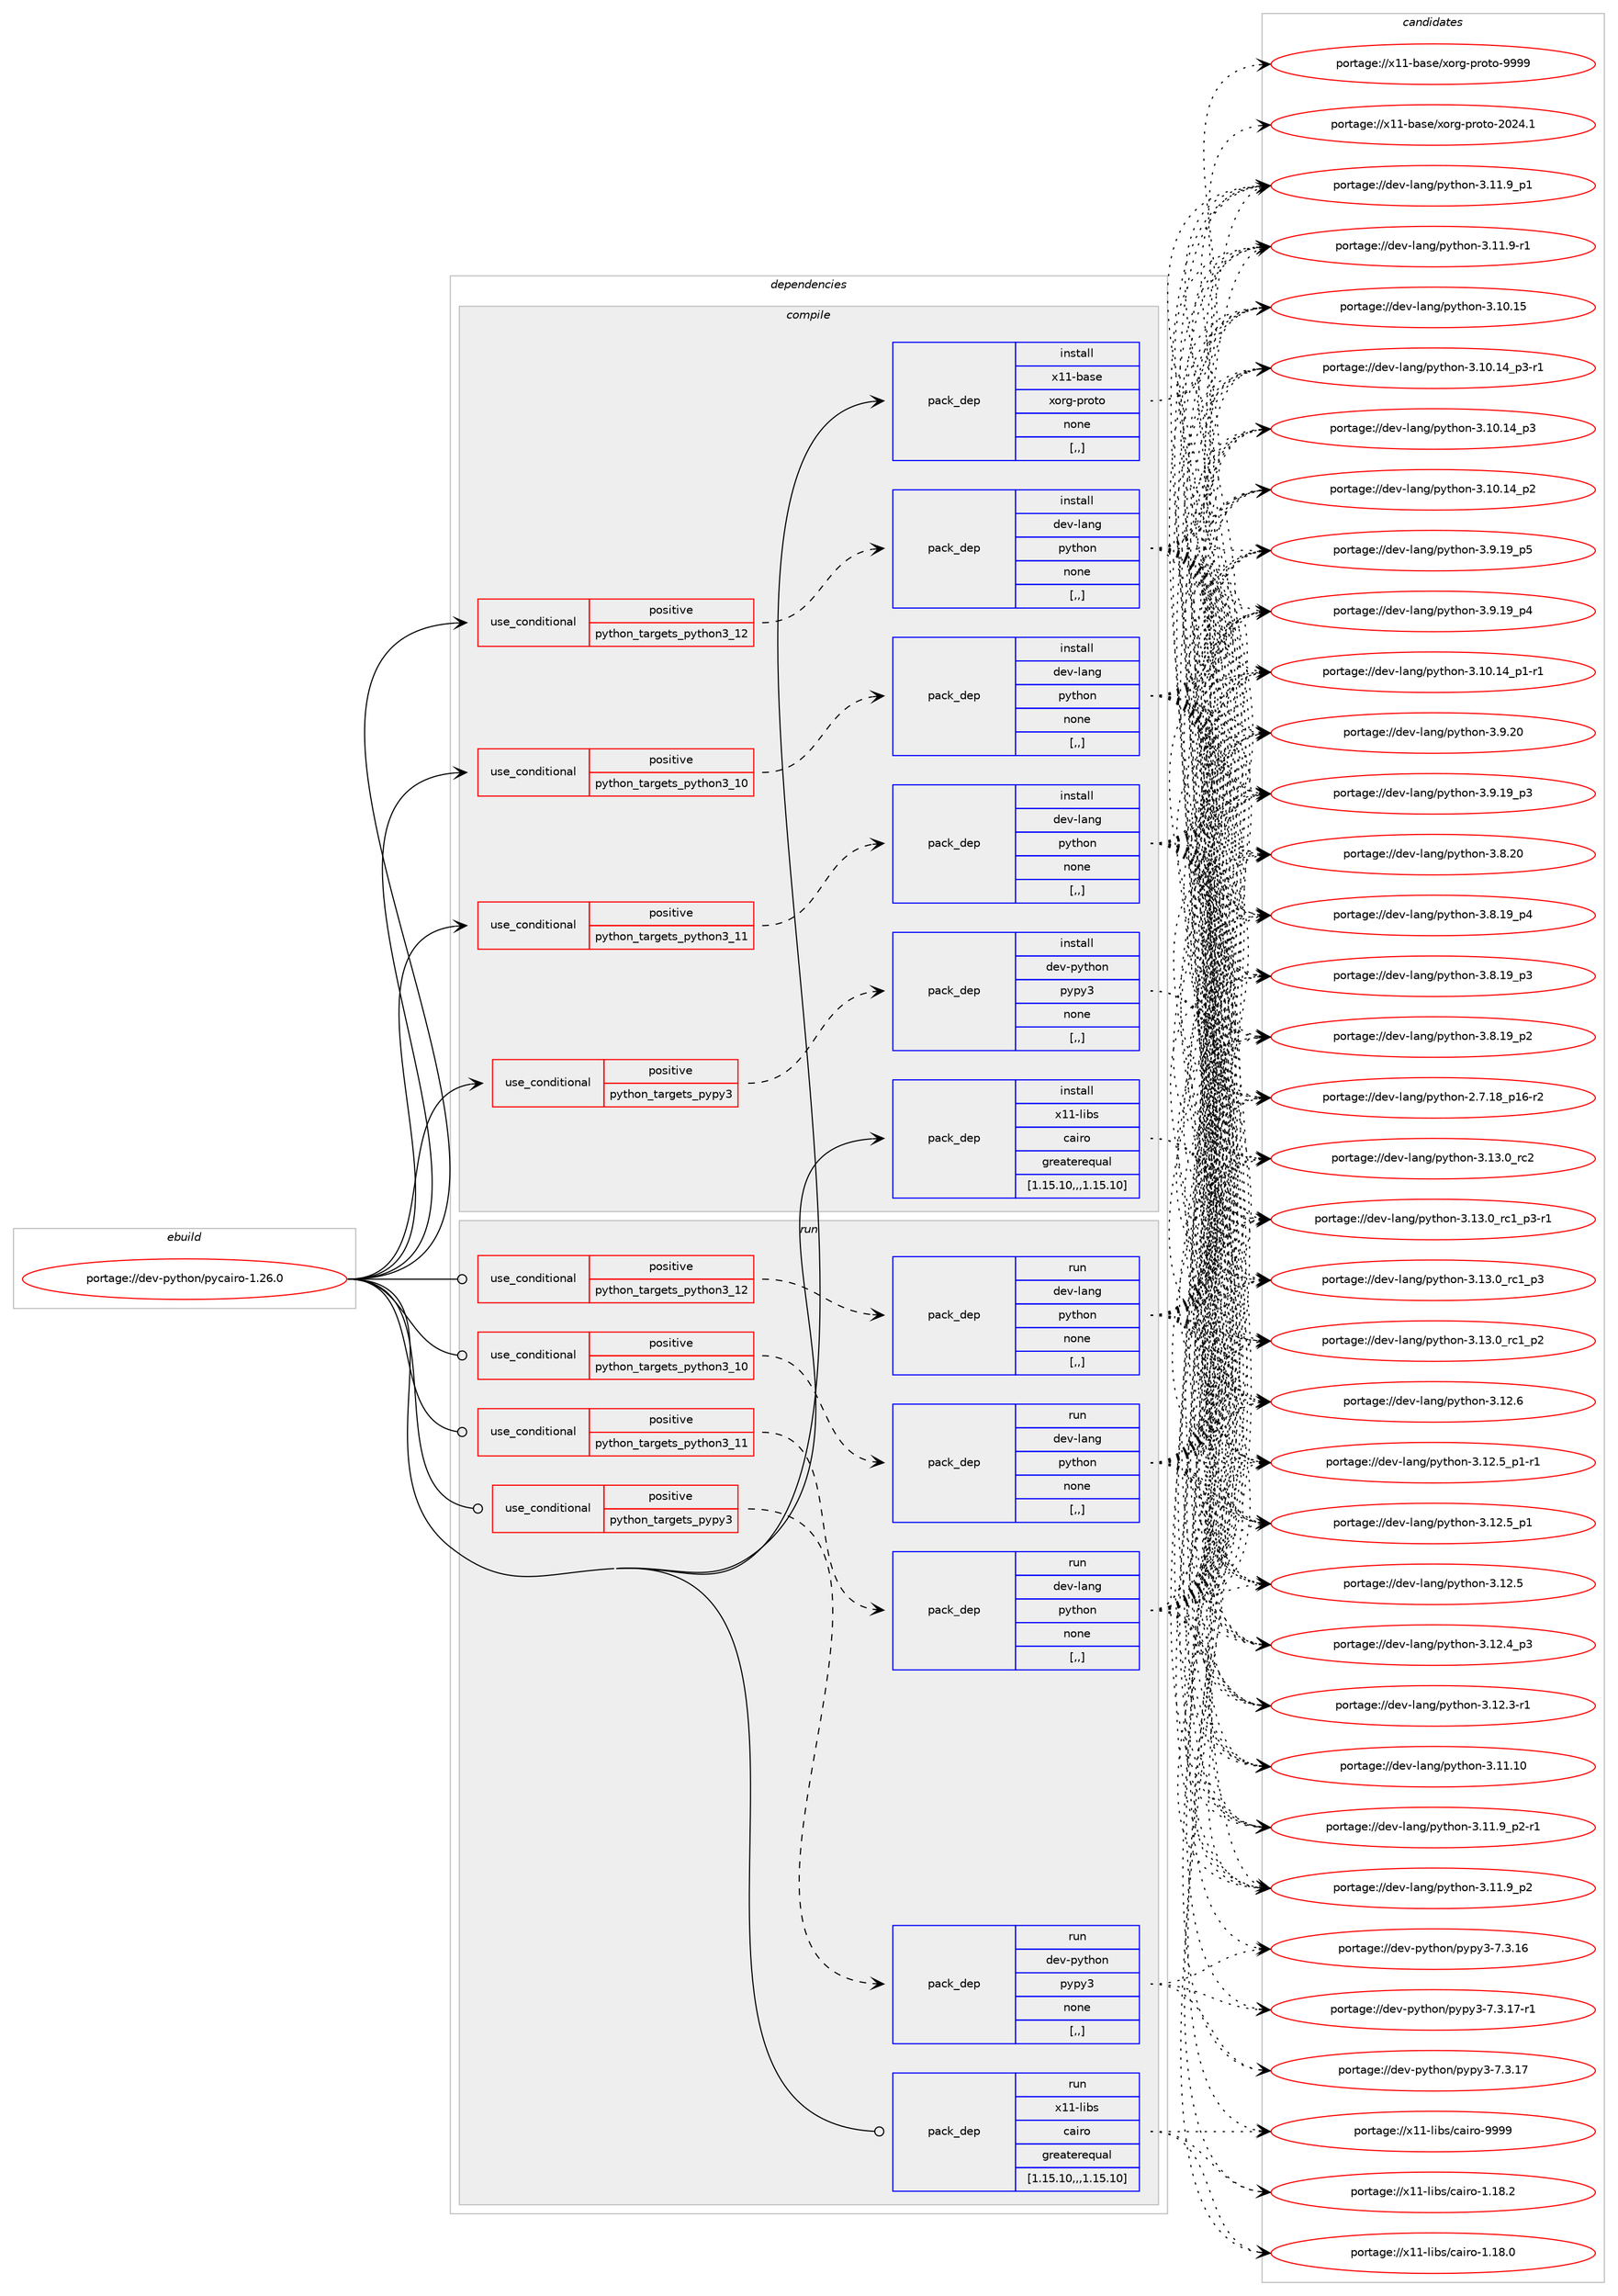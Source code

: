 digraph prolog {

# *************
# Graph options
# *************

newrank=true;
concentrate=true;
compound=true;
graph [rankdir=LR,fontname=Helvetica,fontsize=10,ranksep=1.5];#, ranksep=2.5, nodesep=0.2];
edge  [arrowhead=vee];
node  [fontname=Helvetica,fontsize=10];

# **********
# The ebuild
# **********

subgraph cluster_leftcol {
color=gray;
label=<<i>ebuild</i>>;
id [label="portage://dev-python/pycairo-1.26.0", color=red, width=4, href="../dev-python/pycairo-1.26.0.svg"];
}

# ****************
# The dependencies
# ****************

subgraph cluster_midcol {
color=gray;
label=<<i>dependencies</i>>;
subgraph cluster_compile {
fillcolor="#eeeeee";
style=filled;
label=<<i>compile</i>>;
subgraph cond167127 {
dependency650712 [label=<<TABLE BORDER="0" CELLBORDER="1" CELLSPACING="0" CELLPADDING="4"><TR><TD ROWSPAN="3" CELLPADDING="10">use_conditional</TD></TR><TR><TD>positive</TD></TR><TR><TD>python_targets_pypy3</TD></TR></TABLE>>, shape=none, color=red];
subgraph pack478764 {
dependency650713 [label=<<TABLE BORDER="0" CELLBORDER="1" CELLSPACING="0" CELLPADDING="4" WIDTH="220"><TR><TD ROWSPAN="6" CELLPADDING="30">pack_dep</TD></TR><TR><TD WIDTH="110">install</TD></TR><TR><TD>dev-python</TD></TR><TR><TD>pypy3</TD></TR><TR><TD>none</TD></TR><TR><TD>[,,]</TD></TR></TABLE>>, shape=none, color=blue];
}
dependency650712:e -> dependency650713:w [weight=20,style="dashed",arrowhead="vee"];
}
id:e -> dependency650712:w [weight=20,style="solid",arrowhead="vee"];
subgraph cond167128 {
dependency650714 [label=<<TABLE BORDER="0" CELLBORDER="1" CELLSPACING="0" CELLPADDING="4"><TR><TD ROWSPAN="3" CELLPADDING="10">use_conditional</TD></TR><TR><TD>positive</TD></TR><TR><TD>python_targets_python3_10</TD></TR></TABLE>>, shape=none, color=red];
subgraph pack478765 {
dependency650715 [label=<<TABLE BORDER="0" CELLBORDER="1" CELLSPACING="0" CELLPADDING="4" WIDTH="220"><TR><TD ROWSPAN="6" CELLPADDING="30">pack_dep</TD></TR><TR><TD WIDTH="110">install</TD></TR><TR><TD>dev-lang</TD></TR><TR><TD>python</TD></TR><TR><TD>none</TD></TR><TR><TD>[,,]</TD></TR></TABLE>>, shape=none, color=blue];
}
dependency650714:e -> dependency650715:w [weight=20,style="dashed",arrowhead="vee"];
}
id:e -> dependency650714:w [weight=20,style="solid",arrowhead="vee"];
subgraph cond167129 {
dependency650716 [label=<<TABLE BORDER="0" CELLBORDER="1" CELLSPACING="0" CELLPADDING="4"><TR><TD ROWSPAN="3" CELLPADDING="10">use_conditional</TD></TR><TR><TD>positive</TD></TR><TR><TD>python_targets_python3_11</TD></TR></TABLE>>, shape=none, color=red];
subgraph pack478766 {
dependency650717 [label=<<TABLE BORDER="0" CELLBORDER="1" CELLSPACING="0" CELLPADDING="4" WIDTH="220"><TR><TD ROWSPAN="6" CELLPADDING="30">pack_dep</TD></TR><TR><TD WIDTH="110">install</TD></TR><TR><TD>dev-lang</TD></TR><TR><TD>python</TD></TR><TR><TD>none</TD></TR><TR><TD>[,,]</TD></TR></TABLE>>, shape=none, color=blue];
}
dependency650716:e -> dependency650717:w [weight=20,style="dashed",arrowhead="vee"];
}
id:e -> dependency650716:w [weight=20,style="solid",arrowhead="vee"];
subgraph cond167130 {
dependency650718 [label=<<TABLE BORDER="0" CELLBORDER="1" CELLSPACING="0" CELLPADDING="4"><TR><TD ROWSPAN="3" CELLPADDING="10">use_conditional</TD></TR><TR><TD>positive</TD></TR><TR><TD>python_targets_python3_12</TD></TR></TABLE>>, shape=none, color=red];
subgraph pack478767 {
dependency650719 [label=<<TABLE BORDER="0" CELLBORDER="1" CELLSPACING="0" CELLPADDING="4" WIDTH="220"><TR><TD ROWSPAN="6" CELLPADDING="30">pack_dep</TD></TR><TR><TD WIDTH="110">install</TD></TR><TR><TD>dev-lang</TD></TR><TR><TD>python</TD></TR><TR><TD>none</TD></TR><TR><TD>[,,]</TD></TR></TABLE>>, shape=none, color=blue];
}
dependency650718:e -> dependency650719:w [weight=20,style="dashed",arrowhead="vee"];
}
id:e -> dependency650718:w [weight=20,style="solid",arrowhead="vee"];
subgraph pack478768 {
dependency650720 [label=<<TABLE BORDER="0" CELLBORDER="1" CELLSPACING="0" CELLPADDING="4" WIDTH="220"><TR><TD ROWSPAN="6" CELLPADDING="30">pack_dep</TD></TR><TR><TD WIDTH="110">install</TD></TR><TR><TD>x11-base</TD></TR><TR><TD>xorg-proto</TD></TR><TR><TD>none</TD></TR><TR><TD>[,,]</TD></TR></TABLE>>, shape=none, color=blue];
}
id:e -> dependency650720:w [weight=20,style="solid",arrowhead="vee"];
subgraph pack478769 {
dependency650721 [label=<<TABLE BORDER="0" CELLBORDER="1" CELLSPACING="0" CELLPADDING="4" WIDTH="220"><TR><TD ROWSPAN="6" CELLPADDING="30">pack_dep</TD></TR><TR><TD WIDTH="110">install</TD></TR><TR><TD>x11-libs</TD></TR><TR><TD>cairo</TD></TR><TR><TD>greaterequal</TD></TR><TR><TD>[1.15.10,,,1.15.10]</TD></TR></TABLE>>, shape=none, color=blue];
}
id:e -> dependency650721:w [weight=20,style="solid",arrowhead="vee"];
}
subgraph cluster_compileandrun {
fillcolor="#eeeeee";
style=filled;
label=<<i>compile and run</i>>;
}
subgraph cluster_run {
fillcolor="#eeeeee";
style=filled;
label=<<i>run</i>>;
subgraph cond167131 {
dependency650722 [label=<<TABLE BORDER="0" CELLBORDER="1" CELLSPACING="0" CELLPADDING="4"><TR><TD ROWSPAN="3" CELLPADDING="10">use_conditional</TD></TR><TR><TD>positive</TD></TR><TR><TD>python_targets_pypy3</TD></TR></TABLE>>, shape=none, color=red];
subgraph pack478770 {
dependency650723 [label=<<TABLE BORDER="0" CELLBORDER="1" CELLSPACING="0" CELLPADDING="4" WIDTH="220"><TR><TD ROWSPAN="6" CELLPADDING="30">pack_dep</TD></TR><TR><TD WIDTH="110">run</TD></TR><TR><TD>dev-python</TD></TR><TR><TD>pypy3</TD></TR><TR><TD>none</TD></TR><TR><TD>[,,]</TD></TR></TABLE>>, shape=none, color=blue];
}
dependency650722:e -> dependency650723:w [weight=20,style="dashed",arrowhead="vee"];
}
id:e -> dependency650722:w [weight=20,style="solid",arrowhead="odot"];
subgraph cond167132 {
dependency650724 [label=<<TABLE BORDER="0" CELLBORDER="1" CELLSPACING="0" CELLPADDING="4"><TR><TD ROWSPAN="3" CELLPADDING="10">use_conditional</TD></TR><TR><TD>positive</TD></TR><TR><TD>python_targets_python3_10</TD></TR></TABLE>>, shape=none, color=red];
subgraph pack478771 {
dependency650725 [label=<<TABLE BORDER="0" CELLBORDER="1" CELLSPACING="0" CELLPADDING="4" WIDTH="220"><TR><TD ROWSPAN="6" CELLPADDING="30">pack_dep</TD></TR><TR><TD WIDTH="110">run</TD></TR><TR><TD>dev-lang</TD></TR><TR><TD>python</TD></TR><TR><TD>none</TD></TR><TR><TD>[,,]</TD></TR></TABLE>>, shape=none, color=blue];
}
dependency650724:e -> dependency650725:w [weight=20,style="dashed",arrowhead="vee"];
}
id:e -> dependency650724:w [weight=20,style="solid",arrowhead="odot"];
subgraph cond167133 {
dependency650726 [label=<<TABLE BORDER="0" CELLBORDER="1" CELLSPACING="0" CELLPADDING="4"><TR><TD ROWSPAN="3" CELLPADDING="10">use_conditional</TD></TR><TR><TD>positive</TD></TR><TR><TD>python_targets_python3_11</TD></TR></TABLE>>, shape=none, color=red];
subgraph pack478772 {
dependency650727 [label=<<TABLE BORDER="0" CELLBORDER="1" CELLSPACING="0" CELLPADDING="4" WIDTH="220"><TR><TD ROWSPAN="6" CELLPADDING="30">pack_dep</TD></TR><TR><TD WIDTH="110">run</TD></TR><TR><TD>dev-lang</TD></TR><TR><TD>python</TD></TR><TR><TD>none</TD></TR><TR><TD>[,,]</TD></TR></TABLE>>, shape=none, color=blue];
}
dependency650726:e -> dependency650727:w [weight=20,style="dashed",arrowhead="vee"];
}
id:e -> dependency650726:w [weight=20,style="solid",arrowhead="odot"];
subgraph cond167134 {
dependency650728 [label=<<TABLE BORDER="0" CELLBORDER="1" CELLSPACING="0" CELLPADDING="4"><TR><TD ROWSPAN="3" CELLPADDING="10">use_conditional</TD></TR><TR><TD>positive</TD></TR><TR><TD>python_targets_python3_12</TD></TR></TABLE>>, shape=none, color=red];
subgraph pack478773 {
dependency650729 [label=<<TABLE BORDER="0" CELLBORDER="1" CELLSPACING="0" CELLPADDING="4" WIDTH="220"><TR><TD ROWSPAN="6" CELLPADDING="30">pack_dep</TD></TR><TR><TD WIDTH="110">run</TD></TR><TR><TD>dev-lang</TD></TR><TR><TD>python</TD></TR><TR><TD>none</TD></TR><TR><TD>[,,]</TD></TR></TABLE>>, shape=none, color=blue];
}
dependency650728:e -> dependency650729:w [weight=20,style="dashed",arrowhead="vee"];
}
id:e -> dependency650728:w [weight=20,style="solid",arrowhead="odot"];
subgraph pack478774 {
dependency650730 [label=<<TABLE BORDER="0" CELLBORDER="1" CELLSPACING="0" CELLPADDING="4" WIDTH="220"><TR><TD ROWSPAN="6" CELLPADDING="30">pack_dep</TD></TR><TR><TD WIDTH="110">run</TD></TR><TR><TD>x11-libs</TD></TR><TR><TD>cairo</TD></TR><TR><TD>greaterequal</TD></TR><TR><TD>[1.15.10,,,1.15.10]</TD></TR></TABLE>>, shape=none, color=blue];
}
id:e -> dependency650730:w [weight=20,style="solid",arrowhead="odot"];
}
}

# **************
# The candidates
# **************

subgraph cluster_choices {
rank=same;
color=gray;
label=<<i>candidates</i>>;

subgraph choice478764 {
color=black;
nodesep=1;
choice100101118451121211161041111104711212111212151455546514649554511449 [label="portage://dev-python/pypy3-7.3.17-r1", color=red, width=4,href="../dev-python/pypy3-7.3.17-r1.svg"];
choice10010111845112121116104111110471121211121215145554651464955 [label="portage://dev-python/pypy3-7.3.17", color=red, width=4,href="../dev-python/pypy3-7.3.17.svg"];
choice10010111845112121116104111110471121211121215145554651464954 [label="portage://dev-python/pypy3-7.3.16", color=red, width=4,href="../dev-python/pypy3-7.3.16.svg"];
dependency650713:e -> choice100101118451121211161041111104711212111212151455546514649554511449:w [style=dotted,weight="100"];
dependency650713:e -> choice10010111845112121116104111110471121211121215145554651464955:w [style=dotted,weight="100"];
dependency650713:e -> choice10010111845112121116104111110471121211121215145554651464954:w [style=dotted,weight="100"];
}
subgraph choice478765 {
color=black;
nodesep=1;
choice10010111845108971101034711212111610411111045514649514648951149950 [label="portage://dev-lang/python-3.13.0_rc2", color=red, width=4,href="../dev-lang/python-3.13.0_rc2.svg"];
choice1001011184510897110103471121211161041111104551464951464895114994995112514511449 [label="portage://dev-lang/python-3.13.0_rc1_p3-r1", color=red, width=4,href="../dev-lang/python-3.13.0_rc1_p3-r1.svg"];
choice100101118451089711010347112121116104111110455146495146489511499499511251 [label="portage://dev-lang/python-3.13.0_rc1_p3", color=red, width=4,href="../dev-lang/python-3.13.0_rc1_p3.svg"];
choice100101118451089711010347112121116104111110455146495146489511499499511250 [label="portage://dev-lang/python-3.13.0_rc1_p2", color=red, width=4,href="../dev-lang/python-3.13.0_rc1_p2.svg"];
choice10010111845108971101034711212111610411111045514649504654 [label="portage://dev-lang/python-3.12.6", color=red, width=4,href="../dev-lang/python-3.12.6.svg"];
choice1001011184510897110103471121211161041111104551464950465395112494511449 [label="portage://dev-lang/python-3.12.5_p1-r1", color=red, width=4,href="../dev-lang/python-3.12.5_p1-r1.svg"];
choice100101118451089711010347112121116104111110455146495046539511249 [label="portage://dev-lang/python-3.12.5_p1", color=red, width=4,href="../dev-lang/python-3.12.5_p1.svg"];
choice10010111845108971101034711212111610411111045514649504653 [label="portage://dev-lang/python-3.12.5", color=red, width=4,href="../dev-lang/python-3.12.5.svg"];
choice100101118451089711010347112121116104111110455146495046529511251 [label="portage://dev-lang/python-3.12.4_p3", color=red, width=4,href="../dev-lang/python-3.12.4_p3.svg"];
choice100101118451089711010347112121116104111110455146495046514511449 [label="portage://dev-lang/python-3.12.3-r1", color=red, width=4,href="../dev-lang/python-3.12.3-r1.svg"];
choice1001011184510897110103471121211161041111104551464949464948 [label="portage://dev-lang/python-3.11.10", color=red, width=4,href="../dev-lang/python-3.11.10.svg"];
choice1001011184510897110103471121211161041111104551464949465795112504511449 [label="portage://dev-lang/python-3.11.9_p2-r1", color=red, width=4,href="../dev-lang/python-3.11.9_p2-r1.svg"];
choice100101118451089711010347112121116104111110455146494946579511250 [label="portage://dev-lang/python-3.11.9_p2", color=red, width=4,href="../dev-lang/python-3.11.9_p2.svg"];
choice100101118451089711010347112121116104111110455146494946579511249 [label="portage://dev-lang/python-3.11.9_p1", color=red, width=4,href="../dev-lang/python-3.11.9_p1.svg"];
choice100101118451089711010347112121116104111110455146494946574511449 [label="portage://dev-lang/python-3.11.9-r1", color=red, width=4,href="../dev-lang/python-3.11.9-r1.svg"];
choice1001011184510897110103471121211161041111104551464948464953 [label="portage://dev-lang/python-3.10.15", color=red, width=4,href="../dev-lang/python-3.10.15.svg"];
choice100101118451089711010347112121116104111110455146494846495295112514511449 [label="portage://dev-lang/python-3.10.14_p3-r1", color=red, width=4,href="../dev-lang/python-3.10.14_p3-r1.svg"];
choice10010111845108971101034711212111610411111045514649484649529511251 [label="portage://dev-lang/python-3.10.14_p3", color=red, width=4,href="../dev-lang/python-3.10.14_p3.svg"];
choice10010111845108971101034711212111610411111045514649484649529511250 [label="portage://dev-lang/python-3.10.14_p2", color=red, width=4,href="../dev-lang/python-3.10.14_p2.svg"];
choice100101118451089711010347112121116104111110455146494846495295112494511449 [label="portage://dev-lang/python-3.10.14_p1-r1", color=red, width=4,href="../dev-lang/python-3.10.14_p1-r1.svg"];
choice10010111845108971101034711212111610411111045514657465048 [label="portage://dev-lang/python-3.9.20", color=red, width=4,href="../dev-lang/python-3.9.20.svg"];
choice100101118451089711010347112121116104111110455146574649579511253 [label="portage://dev-lang/python-3.9.19_p5", color=red, width=4,href="../dev-lang/python-3.9.19_p5.svg"];
choice100101118451089711010347112121116104111110455146574649579511252 [label="portage://dev-lang/python-3.9.19_p4", color=red, width=4,href="../dev-lang/python-3.9.19_p4.svg"];
choice100101118451089711010347112121116104111110455146574649579511251 [label="portage://dev-lang/python-3.9.19_p3", color=red, width=4,href="../dev-lang/python-3.9.19_p3.svg"];
choice10010111845108971101034711212111610411111045514656465048 [label="portage://dev-lang/python-3.8.20", color=red, width=4,href="../dev-lang/python-3.8.20.svg"];
choice100101118451089711010347112121116104111110455146564649579511252 [label="portage://dev-lang/python-3.8.19_p4", color=red, width=4,href="../dev-lang/python-3.8.19_p4.svg"];
choice100101118451089711010347112121116104111110455146564649579511251 [label="portage://dev-lang/python-3.8.19_p3", color=red, width=4,href="../dev-lang/python-3.8.19_p3.svg"];
choice100101118451089711010347112121116104111110455146564649579511250 [label="portage://dev-lang/python-3.8.19_p2", color=red, width=4,href="../dev-lang/python-3.8.19_p2.svg"];
choice100101118451089711010347112121116104111110455046554649569511249544511450 [label="portage://dev-lang/python-2.7.18_p16-r2", color=red, width=4,href="../dev-lang/python-2.7.18_p16-r2.svg"];
dependency650715:e -> choice10010111845108971101034711212111610411111045514649514648951149950:w [style=dotted,weight="100"];
dependency650715:e -> choice1001011184510897110103471121211161041111104551464951464895114994995112514511449:w [style=dotted,weight="100"];
dependency650715:e -> choice100101118451089711010347112121116104111110455146495146489511499499511251:w [style=dotted,weight="100"];
dependency650715:e -> choice100101118451089711010347112121116104111110455146495146489511499499511250:w [style=dotted,weight="100"];
dependency650715:e -> choice10010111845108971101034711212111610411111045514649504654:w [style=dotted,weight="100"];
dependency650715:e -> choice1001011184510897110103471121211161041111104551464950465395112494511449:w [style=dotted,weight="100"];
dependency650715:e -> choice100101118451089711010347112121116104111110455146495046539511249:w [style=dotted,weight="100"];
dependency650715:e -> choice10010111845108971101034711212111610411111045514649504653:w [style=dotted,weight="100"];
dependency650715:e -> choice100101118451089711010347112121116104111110455146495046529511251:w [style=dotted,weight="100"];
dependency650715:e -> choice100101118451089711010347112121116104111110455146495046514511449:w [style=dotted,weight="100"];
dependency650715:e -> choice1001011184510897110103471121211161041111104551464949464948:w [style=dotted,weight="100"];
dependency650715:e -> choice1001011184510897110103471121211161041111104551464949465795112504511449:w [style=dotted,weight="100"];
dependency650715:e -> choice100101118451089711010347112121116104111110455146494946579511250:w [style=dotted,weight="100"];
dependency650715:e -> choice100101118451089711010347112121116104111110455146494946579511249:w [style=dotted,weight="100"];
dependency650715:e -> choice100101118451089711010347112121116104111110455146494946574511449:w [style=dotted,weight="100"];
dependency650715:e -> choice1001011184510897110103471121211161041111104551464948464953:w [style=dotted,weight="100"];
dependency650715:e -> choice100101118451089711010347112121116104111110455146494846495295112514511449:w [style=dotted,weight="100"];
dependency650715:e -> choice10010111845108971101034711212111610411111045514649484649529511251:w [style=dotted,weight="100"];
dependency650715:e -> choice10010111845108971101034711212111610411111045514649484649529511250:w [style=dotted,weight="100"];
dependency650715:e -> choice100101118451089711010347112121116104111110455146494846495295112494511449:w [style=dotted,weight="100"];
dependency650715:e -> choice10010111845108971101034711212111610411111045514657465048:w [style=dotted,weight="100"];
dependency650715:e -> choice100101118451089711010347112121116104111110455146574649579511253:w [style=dotted,weight="100"];
dependency650715:e -> choice100101118451089711010347112121116104111110455146574649579511252:w [style=dotted,weight="100"];
dependency650715:e -> choice100101118451089711010347112121116104111110455146574649579511251:w [style=dotted,weight="100"];
dependency650715:e -> choice10010111845108971101034711212111610411111045514656465048:w [style=dotted,weight="100"];
dependency650715:e -> choice100101118451089711010347112121116104111110455146564649579511252:w [style=dotted,weight="100"];
dependency650715:e -> choice100101118451089711010347112121116104111110455146564649579511251:w [style=dotted,weight="100"];
dependency650715:e -> choice100101118451089711010347112121116104111110455146564649579511250:w [style=dotted,weight="100"];
dependency650715:e -> choice100101118451089711010347112121116104111110455046554649569511249544511450:w [style=dotted,weight="100"];
}
subgraph choice478766 {
color=black;
nodesep=1;
choice10010111845108971101034711212111610411111045514649514648951149950 [label="portage://dev-lang/python-3.13.0_rc2", color=red, width=4,href="../dev-lang/python-3.13.0_rc2.svg"];
choice1001011184510897110103471121211161041111104551464951464895114994995112514511449 [label="portage://dev-lang/python-3.13.0_rc1_p3-r1", color=red, width=4,href="../dev-lang/python-3.13.0_rc1_p3-r1.svg"];
choice100101118451089711010347112121116104111110455146495146489511499499511251 [label="portage://dev-lang/python-3.13.0_rc1_p3", color=red, width=4,href="../dev-lang/python-3.13.0_rc1_p3.svg"];
choice100101118451089711010347112121116104111110455146495146489511499499511250 [label="portage://dev-lang/python-3.13.0_rc1_p2", color=red, width=4,href="../dev-lang/python-3.13.0_rc1_p2.svg"];
choice10010111845108971101034711212111610411111045514649504654 [label="portage://dev-lang/python-3.12.6", color=red, width=4,href="../dev-lang/python-3.12.6.svg"];
choice1001011184510897110103471121211161041111104551464950465395112494511449 [label="portage://dev-lang/python-3.12.5_p1-r1", color=red, width=4,href="../dev-lang/python-3.12.5_p1-r1.svg"];
choice100101118451089711010347112121116104111110455146495046539511249 [label="portage://dev-lang/python-3.12.5_p1", color=red, width=4,href="../dev-lang/python-3.12.5_p1.svg"];
choice10010111845108971101034711212111610411111045514649504653 [label="portage://dev-lang/python-3.12.5", color=red, width=4,href="../dev-lang/python-3.12.5.svg"];
choice100101118451089711010347112121116104111110455146495046529511251 [label="portage://dev-lang/python-3.12.4_p3", color=red, width=4,href="../dev-lang/python-3.12.4_p3.svg"];
choice100101118451089711010347112121116104111110455146495046514511449 [label="portage://dev-lang/python-3.12.3-r1", color=red, width=4,href="../dev-lang/python-3.12.3-r1.svg"];
choice1001011184510897110103471121211161041111104551464949464948 [label="portage://dev-lang/python-3.11.10", color=red, width=4,href="../dev-lang/python-3.11.10.svg"];
choice1001011184510897110103471121211161041111104551464949465795112504511449 [label="portage://dev-lang/python-3.11.9_p2-r1", color=red, width=4,href="../dev-lang/python-3.11.9_p2-r1.svg"];
choice100101118451089711010347112121116104111110455146494946579511250 [label="portage://dev-lang/python-3.11.9_p2", color=red, width=4,href="../dev-lang/python-3.11.9_p2.svg"];
choice100101118451089711010347112121116104111110455146494946579511249 [label="portage://dev-lang/python-3.11.9_p1", color=red, width=4,href="../dev-lang/python-3.11.9_p1.svg"];
choice100101118451089711010347112121116104111110455146494946574511449 [label="portage://dev-lang/python-3.11.9-r1", color=red, width=4,href="../dev-lang/python-3.11.9-r1.svg"];
choice1001011184510897110103471121211161041111104551464948464953 [label="portage://dev-lang/python-3.10.15", color=red, width=4,href="../dev-lang/python-3.10.15.svg"];
choice100101118451089711010347112121116104111110455146494846495295112514511449 [label="portage://dev-lang/python-3.10.14_p3-r1", color=red, width=4,href="../dev-lang/python-3.10.14_p3-r1.svg"];
choice10010111845108971101034711212111610411111045514649484649529511251 [label="portage://dev-lang/python-3.10.14_p3", color=red, width=4,href="../dev-lang/python-3.10.14_p3.svg"];
choice10010111845108971101034711212111610411111045514649484649529511250 [label="portage://dev-lang/python-3.10.14_p2", color=red, width=4,href="../dev-lang/python-3.10.14_p2.svg"];
choice100101118451089711010347112121116104111110455146494846495295112494511449 [label="portage://dev-lang/python-3.10.14_p1-r1", color=red, width=4,href="../dev-lang/python-3.10.14_p1-r1.svg"];
choice10010111845108971101034711212111610411111045514657465048 [label="portage://dev-lang/python-3.9.20", color=red, width=4,href="../dev-lang/python-3.9.20.svg"];
choice100101118451089711010347112121116104111110455146574649579511253 [label="portage://dev-lang/python-3.9.19_p5", color=red, width=4,href="../dev-lang/python-3.9.19_p5.svg"];
choice100101118451089711010347112121116104111110455146574649579511252 [label="portage://dev-lang/python-3.9.19_p4", color=red, width=4,href="../dev-lang/python-3.9.19_p4.svg"];
choice100101118451089711010347112121116104111110455146574649579511251 [label="portage://dev-lang/python-3.9.19_p3", color=red, width=4,href="../dev-lang/python-3.9.19_p3.svg"];
choice10010111845108971101034711212111610411111045514656465048 [label="portage://dev-lang/python-3.8.20", color=red, width=4,href="../dev-lang/python-3.8.20.svg"];
choice100101118451089711010347112121116104111110455146564649579511252 [label="portage://dev-lang/python-3.8.19_p4", color=red, width=4,href="../dev-lang/python-3.8.19_p4.svg"];
choice100101118451089711010347112121116104111110455146564649579511251 [label="portage://dev-lang/python-3.8.19_p3", color=red, width=4,href="../dev-lang/python-3.8.19_p3.svg"];
choice100101118451089711010347112121116104111110455146564649579511250 [label="portage://dev-lang/python-3.8.19_p2", color=red, width=4,href="../dev-lang/python-3.8.19_p2.svg"];
choice100101118451089711010347112121116104111110455046554649569511249544511450 [label="portage://dev-lang/python-2.7.18_p16-r2", color=red, width=4,href="../dev-lang/python-2.7.18_p16-r2.svg"];
dependency650717:e -> choice10010111845108971101034711212111610411111045514649514648951149950:w [style=dotted,weight="100"];
dependency650717:e -> choice1001011184510897110103471121211161041111104551464951464895114994995112514511449:w [style=dotted,weight="100"];
dependency650717:e -> choice100101118451089711010347112121116104111110455146495146489511499499511251:w [style=dotted,weight="100"];
dependency650717:e -> choice100101118451089711010347112121116104111110455146495146489511499499511250:w [style=dotted,weight="100"];
dependency650717:e -> choice10010111845108971101034711212111610411111045514649504654:w [style=dotted,weight="100"];
dependency650717:e -> choice1001011184510897110103471121211161041111104551464950465395112494511449:w [style=dotted,weight="100"];
dependency650717:e -> choice100101118451089711010347112121116104111110455146495046539511249:w [style=dotted,weight="100"];
dependency650717:e -> choice10010111845108971101034711212111610411111045514649504653:w [style=dotted,weight="100"];
dependency650717:e -> choice100101118451089711010347112121116104111110455146495046529511251:w [style=dotted,weight="100"];
dependency650717:e -> choice100101118451089711010347112121116104111110455146495046514511449:w [style=dotted,weight="100"];
dependency650717:e -> choice1001011184510897110103471121211161041111104551464949464948:w [style=dotted,weight="100"];
dependency650717:e -> choice1001011184510897110103471121211161041111104551464949465795112504511449:w [style=dotted,weight="100"];
dependency650717:e -> choice100101118451089711010347112121116104111110455146494946579511250:w [style=dotted,weight="100"];
dependency650717:e -> choice100101118451089711010347112121116104111110455146494946579511249:w [style=dotted,weight="100"];
dependency650717:e -> choice100101118451089711010347112121116104111110455146494946574511449:w [style=dotted,weight="100"];
dependency650717:e -> choice1001011184510897110103471121211161041111104551464948464953:w [style=dotted,weight="100"];
dependency650717:e -> choice100101118451089711010347112121116104111110455146494846495295112514511449:w [style=dotted,weight="100"];
dependency650717:e -> choice10010111845108971101034711212111610411111045514649484649529511251:w [style=dotted,weight="100"];
dependency650717:e -> choice10010111845108971101034711212111610411111045514649484649529511250:w [style=dotted,weight="100"];
dependency650717:e -> choice100101118451089711010347112121116104111110455146494846495295112494511449:w [style=dotted,weight="100"];
dependency650717:e -> choice10010111845108971101034711212111610411111045514657465048:w [style=dotted,weight="100"];
dependency650717:e -> choice100101118451089711010347112121116104111110455146574649579511253:w [style=dotted,weight="100"];
dependency650717:e -> choice100101118451089711010347112121116104111110455146574649579511252:w [style=dotted,weight="100"];
dependency650717:e -> choice100101118451089711010347112121116104111110455146574649579511251:w [style=dotted,weight="100"];
dependency650717:e -> choice10010111845108971101034711212111610411111045514656465048:w [style=dotted,weight="100"];
dependency650717:e -> choice100101118451089711010347112121116104111110455146564649579511252:w [style=dotted,weight="100"];
dependency650717:e -> choice100101118451089711010347112121116104111110455146564649579511251:w [style=dotted,weight="100"];
dependency650717:e -> choice100101118451089711010347112121116104111110455146564649579511250:w [style=dotted,weight="100"];
dependency650717:e -> choice100101118451089711010347112121116104111110455046554649569511249544511450:w [style=dotted,weight="100"];
}
subgraph choice478767 {
color=black;
nodesep=1;
choice10010111845108971101034711212111610411111045514649514648951149950 [label="portage://dev-lang/python-3.13.0_rc2", color=red, width=4,href="../dev-lang/python-3.13.0_rc2.svg"];
choice1001011184510897110103471121211161041111104551464951464895114994995112514511449 [label="portage://dev-lang/python-3.13.0_rc1_p3-r1", color=red, width=4,href="../dev-lang/python-3.13.0_rc1_p3-r1.svg"];
choice100101118451089711010347112121116104111110455146495146489511499499511251 [label="portage://dev-lang/python-3.13.0_rc1_p3", color=red, width=4,href="../dev-lang/python-3.13.0_rc1_p3.svg"];
choice100101118451089711010347112121116104111110455146495146489511499499511250 [label="portage://dev-lang/python-3.13.0_rc1_p2", color=red, width=4,href="../dev-lang/python-3.13.0_rc1_p2.svg"];
choice10010111845108971101034711212111610411111045514649504654 [label="portage://dev-lang/python-3.12.6", color=red, width=4,href="../dev-lang/python-3.12.6.svg"];
choice1001011184510897110103471121211161041111104551464950465395112494511449 [label="portage://dev-lang/python-3.12.5_p1-r1", color=red, width=4,href="../dev-lang/python-3.12.5_p1-r1.svg"];
choice100101118451089711010347112121116104111110455146495046539511249 [label="portage://dev-lang/python-3.12.5_p1", color=red, width=4,href="../dev-lang/python-3.12.5_p1.svg"];
choice10010111845108971101034711212111610411111045514649504653 [label="portage://dev-lang/python-3.12.5", color=red, width=4,href="../dev-lang/python-3.12.5.svg"];
choice100101118451089711010347112121116104111110455146495046529511251 [label="portage://dev-lang/python-3.12.4_p3", color=red, width=4,href="../dev-lang/python-3.12.4_p3.svg"];
choice100101118451089711010347112121116104111110455146495046514511449 [label="portage://dev-lang/python-3.12.3-r1", color=red, width=4,href="../dev-lang/python-3.12.3-r1.svg"];
choice1001011184510897110103471121211161041111104551464949464948 [label="portage://dev-lang/python-3.11.10", color=red, width=4,href="../dev-lang/python-3.11.10.svg"];
choice1001011184510897110103471121211161041111104551464949465795112504511449 [label="portage://dev-lang/python-3.11.9_p2-r1", color=red, width=4,href="../dev-lang/python-3.11.9_p2-r1.svg"];
choice100101118451089711010347112121116104111110455146494946579511250 [label="portage://dev-lang/python-3.11.9_p2", color=red, width=4,href="../dev-lang/python-3.11.9_p2.svg"];
choice100101118451089711010347112121116104111110455146494946579511249 [label="portage://dev-lang/python-3.11.9_p1", color=red, width=4,href="../dev-lang/python-3.11.9_p1.svg"];
choice100101118451089711010347112121116104111110455146494946574511449 [label="portage://dev-lang/python-3.11.9-r1", color=red, width=4,href="../dev-lang/python-3.11.9-r1.svg"];
choice1001011184510897110103471121211161041111104551464948464953 [label="portage://dev-lang/python-3.10.15", color=red, width=4,href="../dev-lang/python-3.10.15.svg"];
choice100101118451089711010347112121116104111110455146494846495295112514511449 [label="portage://dev-lang/python-3.10.14_p3-r1", color=red, width=4,href="../dev-lang/python-3.10.14_p3-r1.svg"];
choice10010111845108971101034711212111610411111045514649484649529511251 [label="portage://dev-lang/python-3.10.14_p3", color=red, width=4,href="../dev-lang/python-3.10.14_p3.svg"];
choice10010111845108971101034711212111610411111045514649484649529511250 [label="portage://dev-lang/python-3.10.14_p2", color=red, width=4,href="../dev-lang/python-3.10.14_p2.svg"];
choice100101118451089711010347112121116104111110455146494846495295112494511449 [label="portage://dev-lang/python-3.10.14_p1-r1", color=red, width=4,href="../dev-lang/python-3.10.14_p1-r1.svg"];
choice10010111845108971101034711212111610411111045514657465048 [label="portage://dev-lang/python-3.9.20", color=red, width=4,href="../dev-lang/python-3.9.20.svg"];
choice100101118451089711010347112121116104111110455146574649579511253 [label="portage://dev-lang/python-3.9.19_p5", color=red, width=4,href="../dev-lang/python-3.9.19_p5.svg"];
choice100101118451089711010347112121116104111110455146574649579511252 [label="portage://dev-lang/python-3.9.19_p4", color=red, width=4,href="../dev-lang/python-3.9.19_p4.svg"];
choice100101118451089711010347112121116104111110455146574649579511251 [label="portage://dev-lang/python-3.9.19_p3", color=red, width=4,href="../dev-lang/python-3.9.19_p3.svg"];
choice10010111845108971101034711212111610411111045514656465048 [label="portage://dev-lang/python-3.8.20", color=red, width=4,href="../dev-lang/python-3.8.20.svg"];
choice100101118451089711010347112121116104111110455146564649579511252 [label="portage://dev-lang/python-3.8.19_p4", color=red, width=4,href="../dev-lang/python-3.8.19_p4.svg"];
choice100101118451089711010347112121116104111110455146564649579511251 [label="portage://dev-lang/python-3.8.19_p3", color=red, width=4,href="../dev-lang/python-3.8.19_p3.svg"];
choice100101118451089711010347112121116104111110455146564649579511250 [label="portage://dev-lang/python-3.8.19_p2", color=red, width=4,href="../dev-lang/python-3.8.19_p2.svg"];
choice100101118451089711010347112121116104111110455046554649569511249544511450 [label="portage://dev-lang/python-2.7.18_p16-r2", color=red, width=4,href="../dev-lang/python-2.7.18_p16-r2.svg"];
dependency650719:e -> choice10010111845108971101034711212111610411111045514649514648951149950:w [style=dotted,weight="100"];
dependency650719:e -> choice1001011184510897110103471121211161041111104551464951464895114994995112514511449:w [style=dotted,weight="100"];
dependency650719:e -> choice100101118451089711010347112121116104111110455146495146489511499499511251:w [style=dotted,weight="100"];
dependency650719:e -> choice100101118451089711010347112121116104111110455146495146489511499499511250:w [style=dotted,weight="100"];
dependency650719:e -> choice10010111845108971101034711212111610411111045514649504654:w [style=dotted,weight="100"];
dependency650719:e -> choice1001011184510897110103471121211161041111104551464950465395112494511449:w [style=dotted,weight="100"];
dependency650719:e -> choice100101118451089711010347112121116104111110455146495046539511249:w [style=dotted,weight="100"];
dependency650719:e -> choice10010111845108971101034711212111610411111045514649504653:w [style=dotted,weight="100"];
dependency650719:e -> choice100101118451089711010347112121116104111110455146495046529511251:w [style=dotted,weight="100"];
dependency650719:e -> choice100101118451089711010347112121116104111110455146495046514511449:w [style=dotted,weight="100"];
dependency650719:e -> choice1001011184510897110103471121211161041111104551464949464948:w [style=dotted,weight="100"];
dependency650719:e -> choice1001011184510897110103471121211161041111104551464949465795112504511449:w [style=dotted,weight="100"];
dependency650719:e -> choice100101118451089711010347112121116104111110455146494946579511250:w [style=dotted,weight="100"];
dependency650719:e -> choice100101118451089711010347112121116104111110455146494946579511249:w [style=dotted,weight="100"];
dependency650719:e -> choice100101118451089711010347112121116104111110455146494946574511449:w [style=dotted,weight="100"];
dependency650719:e -> choice1001011184510897110103471121211161041111104551464948464953:w [style=dotted,weight="100"];
dependency650719:e -> choice100101118451089711010347112121116104111110455146494846495295112514511449:w [style=dotted,weight="100"];
dependency650719:e -> choice10010111845108971101034711212111610411111045514649484649529511251:w [style=dotted,weight="100"];
dependency650719:e -> choice10010111845108971101034711212111610411111045514649484649529511250:w [style=dotted,weight="100"];
dependency650719:e -> choice100101118451089711010347112121116104111110455146494846495295112494511449:w [style=dotted,weight="100"];
dependency650719:e -> choice10010111845108971101034711212111610411111045514657465048:w [style=dotted,weight="100"];
dependency650719:e -> choice100101118451089711010347112121116104111110455146574649579511253:w [style=dotted,weight="100"];
dependency650719:e -> choice100101118451089711010347112121116104111110455146574649579511252:w [style=dotted,weight="100"];
dependency650719:e -> choice100101118451089711010347112121116104111110455146574649579511251:w [style=dotted,weight="100"];
dependency650719:e -> choice10010111845108971101034711212111610411111045514656465048:w [style=dotted,weight="100"];
dependency650719:e -> choice100101118451089711010347112121116104111110455146564649579511252:w [style=dotted,weight="100"];
dependency650719:e -> choice100101118451089711010347112121116104111110455146564649579511251:w [style=dotted,weight="100"];
dependency650719:e -> choice100101118451089711010347112121116104111110455146564649579511250:w [style=dotted,weight="100"];
dependency650719:e -> choice100101118451089711010347112121116104111110455046554649569511249544511450:w [style=dotted,weight="100"];
}
subgraph choice478768 {
color=black;
nodesep=1;
choice120494945989711510147120111114103451121141111161114557575757 [label="portage://x11-base/xorg-proto-9999", color=red, width=4,href="../x11-base/xorg-proto-9999.svg"];
choice1204949459897115101471201111141034511211411111611145504850524649 [label="portage://x11-base/xorg-proto-2024.1", color=red, width=4,href="../x11-base/xorg-proto-2024.1.svg"];
dependency650720:e -> choice120494945989711510147120111114103451121141111161114557575757:w [style=dotted,weight="100"];
dependency650720:e -> choice1204949459897115101471201111141034511211411111611145504850524649:w [style=dotted,weight="100"];
}
subgraph choice478769 {
color=black;
nodesep=1;
choice120494945108105981154799971051141114557575757 [label="portage://x11-libs/cairo-9999", color=red, width=4,href="../x11-libs/cairo-9999.svg"];
choice1204949451081059811547999710511411145494649564650 [label="portage://x11-libs/cairo-1.18.2", color=red, width=4,href="../x11-libs/cairo-1.18.2.svg"];
choice1204949451081059811547999710511411145494649564648 [label="portage://x11-libs/cairo-1.18.0", color=red, width=4,href="../x11-libs/cairo-1.18.0.svg"];
dependency650721:e -> choice120494945108105981154799971051141114557575757:w [style=dotted,weight="100"];
dependency650721:e -> choice1204949451081059811547999710511411145494649564650:w [style=dotted,weight="100"];
dependency650721:e -> choice1204949451081059811547999710511411145494649564648:w [style=dotted,weight="100"];
}
subgraph choice478770 {
color=black;
nodesep=1;
choice100101118451121211161041111104711212111212151455546514649554511449 [label="portage://dev-python/pypy3-7.3.17-r1", color=red, width=4,href="../dev-python/pypy3-7.3.17-r1.svg"];
choice10010111845112121116104111110471121211121215145554651464955 [label="portage://dev-python/pypy3-7.3.17", color=red, width=4,href="../dev-python/pypy3-7.3.17.svg"];
choice10010111845112121116104111110471121211121215145554651464954 [label="portage://dev-python/pypy3-7.3.16", color=red, width=4,href="../dev-python/pypy3-7.3.16.svg"];
dependency650723:e -> choice100101118451121211161041111104711212111212151455546514649554511449:w [style=dotted,weight="100"];
dependency650723:e -> choice10010111845112121116104111110471121211121215145554651464955:w [style=dotted,weight="100"];
dependency650723:e -> choice10010111845112121116104111110471121211121215145554651464954:w [style=dotted,weight="100"];
}
subgraph choice478771 {
color=black;
nodesep=1;
choice10010111845108971101034711212111610411111045514649514648951149950 [label="portage://dev-lang/python-3.13.0_rc2", color=red, width=4,href="../dev-lang/python-3.13.0_rc2.svg"];
choice1001011184510897110103471121211161041111104551464951464895114994995112514511449 [label="portage://dev-lang/python-3.13.0_rc1_p3-r1", color=red, width=4,href="../dev-lang/python-3.13.0_rc1_p3-r1.svg"];
choice100101118451089711010347112121116104111110455146495146489511499499511251 [label="portage://dev-lang/python-3.13.0_rc1_p3", color=red, width=4,href="../dev-lang/python-3.13.0_rc1_p3.svg"];
choice100101118451089711010347112121116104111110455146495146489511499499511250 [label="portage://dev-lang/python-3.13.0_rc1_p2", color=red, width=4,href="../dev-lang/python-3.13.0_rc1_p2.svg"];
choice10010111845108971101034711212111610411111045514649504654 [label="portage://dev-lang/python-3.12.6", color=red, width=4,href="../dev-lang/python-3.12.6.svg"];
choice1001011184510897110103471121211161041111104551464950465395112494511449 [label="portage://dev-lang/python-3.12.5_p1-r1", color=red, width=4,href="../dev-lang/python-3.12.5_p1-r1.svg"];
choice100101118451089711010347112121116104111110455146495046539511249 [label="portage://dev-lang/python-3.12.5_p1", color=red, width=4,href="../dev-lang/python-3.12.5_p1.svg"];
choice10010111845108971101034711212111610411111045514649504653 [label="portage://dev-lang/python-3.12.5", color=red, width=4,href="../dev-lang/python-3.12.5.svg"];
choice100101118451089711010347112121116104111110455146495046529511251 [label="portage://dev-lang/python-3.12.4_p3", color=red, width=4,href="../dev-lang/python-3.12.4_p3.svg"];
choice100101118451089711010347112121116104111110455146495046514511449 [label="portage://dev-lang/python-3.12.3-r1", color=red, width=4,href="../dev-lang/python-3.12.3-r1.svg"];
choice1001011184510897110103471121211161041111104551464949464948 [label="portage://dev-lang/python-3.11.10", color=red, width=4,href="../dev-lang/python-3.11.10.svg"];
choice1001011184510897110103471121211161041111104551464949465795112504511449 [label="portage://dev-lang/python-3.11.9_p2-r1", color=red, width=4,href="../dev-lang/python-3.11.9_p2-r1.svg"];
choice100101118451089711010347112121116104111110455146494946579511250 [label="portage://dev-lang/python-3.11.9_p2", color=red, width=4,href="../dev-lang/python-3.11.9_p2.svg"];
choice100101118451089711010347112121116104111110455146494946579511249 [label="portage://dev-lang/python-3.11.9_p1", color=red, width=4,href="../dev-lang/python-3.11.9_p1.svg"];
choice100101118451089711010347112121116104111110455146494946574511449 [label="portage://dev-lang/python-3.11.9-r1", color=red, width=4,href="../dev-lang/python-3.11.9-r1.svg"];
choice1001011184510897110103471121211161041111104551464948464953 [label="portage://dev-lang/python-3.10.15", color=red, width=4,href="../dev-lang/python-3.10.15.svg"];
choice100101118451089711010347112121116104111110455146494846495295112514511449 [label="portage://dev-lang/python-3.10.14_p3-r1", color=red, width=4,href="../dev-lang/python-3.10.14_p3-r1.svg"];
choice10010111845108971101034711212111610411111045514649484649529511251 [label="portage://dev-lang/python-3.10.14_p3", color=red, width=4,href="../dev-lang/python-3.10.14_p3.svg"];
choice10010111845108971101034711212111610411111045514649484649529511250 [label="portage://dev-lang/python-3.10.14_p2", color=red, width=4,href="../dev-lang/python-3.10.14_p2.svg"];
choice100101118451089711010347112121116104111110455146494846495295112494511449 [label="portage://dev-lang/python-3.10.14_p1-r1", color=red, width=4,href="../dev-lang/python-3.10.14_p1-r1.svg"];
choice10010111845108971101034711212111610411111045514657465048 [label="portage://dev-lang/python-3.9.20", color=red, width=4,href="../dev-lang/python-3.9.20.svg"];
choice100101118451089711010347112121116104111110455146574649579511253 [label="portage://dev-lang/python-3.9.19_p5", color=red, width=4,href="../dev-lang/python-3.9.19_p5.svg"];
choice100101118451089711010347112121116104111110455146574649579511252 [label="portage://dev-lang/python-3.9.19_p4", color=red, width=4,href="../dev-lang/python-3.9.19_p4.svg"];
choice100101118451089711010347112121116104111110455146574649579511251 [label="portage://dev-lang/python-3.9.19_p3", color=red, width=4,href="../dev-lang/python-3.9.19_p3.svg"];
choice10010111845108971101034711212111610411111045514656465048 [label="portage://dev-lang/python-3.8.20", color=red, width=4,href="../dev-lang/python-3.8.20.svg"];
choice100101118451089711010347112121116104111110455146564649579511252 [label="portage://dev-lang/python-3.8.19_p4", color=red, width=4,href="../dev-lang/python-3.8.19_p4.svg"];
choice100101118451089711010347112121116104111110455146564649579511251 [label="portage://dev-lang/python-3.8.19_p3", color=red, width=4,href="../dev-lang/python-3.8.19_p3.svg"];
choice100101118451089711010347112121116104111110455146564649579511250 [label="portage://dev-lang/python-3.8.19_p2", color=red, width=4,href="../dev-lang/python-3.8.19_p2.svg"];
choice100101118451089711010347112121116104111110455046554649569511249544511450 [label="portage://dev-lang/python-2.7.18_p16-r2", color=red, width=4,href="../dev-lang/python-2.7.18_p16-r2.svg"];
dependency650725:e -> choice10010111845108971101034711212111610411111045514649514648951149950:w [style=dotted,weight="100"];
dependency650725:e -> choice1001011184510897110103471121211161041111104551464951464895114994995112514511449:w [style=dotted,weight="100"];
dependency650725:e -> choice100101118451089711010347112121116104111110455146495146489511499499511251:w [style=dotted,weight="100"];
dependency650725:e -> choice100101118451089711010347112121116104111110455146495146489511499499511250:w [style=dotted,weight="100"];
dependency650725:e -> choice10010111845108971101034711212111610411111045514649504654:w [style=dotted,weight="100"];
dependency650725:e -> choice1001011184510897110103471121211161041111104551464950465395112494511449:w [style=dotted,weight="100"];
dependency650725:e -> choice100101118451089711010347112121116104111110455146495046539511249:w [style=dotted,weight="100"];
dependency650725:e -> choice10010111845108971101034711212111610411111045514649504653:w [style=dotted,weight="100"];
dependency650725:e -> choice100101118451089711010347112121116104111110455146495046529511251:w [style=dotted,weight="100"];
dependency650725:e -> choice100101118451089711010347112121116104111110455146495046514511449:w [style=dotted,weight="100"];
dependency650725:e -> choice1001011184510897110103471121211161041111104551464949464948:w [style=dotted,weight="100"];
dependency650725:e -> choice1001011184510897110103471121211161041111104551464949465795112504511449:w [style=dotted,weight="100"];
dependency650725:e -> choice100101118451089711010347112121116104111110455146494946579511250:w [style=dotted,weight="100"];
dependency650725:e -> choice100101118451089711010347112121116104111110455146494946579511249:w [style=dotted,weight="100"];
dependency650725:e -> choice100101118451089711010347112121116104111110455146494946574511449:w [style=dotted,weight="100"];
dependency650725:e -> choice1001011184510897110103471121211161041111104551464948464953:w [style=dotted,weight="100"];
dependency650725:e -> choice100101118451089711010347112121116104111110455146494846495295112514511449:w [style=dotted,weight="100"];
dependency650725:e -> choice10010111845108971101034711212111610411111045514649484649529511251:w [style=dotted,weight="100"];
dependency650725:e -> choice10010111845108971101034711212111610411111045514649484649529511250:w [style=dotted,weight="100"];
dependency650725:e -> choice100101118451089711010347112121116104111110455146494846495295112494511449:w [style=dotted,weight="100"];
dependency650725:e -> choice10010111845108971101034711212111610411111045514657465048:w [style=dotted,weight="100"];
dependency650725:e -> choice100101118451089711010347112121116104111110455146574649579511253:w [style=dotted,weight="100"];
dependency650725:e -> choice100101118451089711010347112121116104111110455146574649579511252:w [style=dotted,weight="100"];
dependency650725:e -> choice100101118451089711010347112121116104111110455146574649579511251:w [style=dotted,weight="100"];
dependency650725:e -> choice10010111845108971101034711212111610411111045514656465048:w [style=dotted,weight="100"];
dependency650725:e -> choice100101118451089711010347112121116104111110455146564649579511252:w [style=dotted,weight="100"];
dependency650725:e -> choice100101118451089711010347112121116104111110455146564649579511251:w [style=dotted,weight="100"];
dependency650725:e -> choice100101118451089711010347112121116104111110455146564649579511250:w [style=dotted,weight="100"];
dependency650725:e -> choice100101118451089711010347112121116104111110455046554649569511249544511450:w [style=dotted,weight="100"];
}
subgraph choice478772 {
color=black;
nodesep=1;
choice10010111845108971101034711212111610411111045514649514648951149950 [label="portage://dev-lang/python-3.13.0_rc2", color=red, width=4,href="../dev-lang/python-3.13.0_rc2.svg"];
choice1001011184510897110103471121211161041111104551464951464895114994995112514511449 [label="portage://dev-lang/python-3.13.0_rc1_p3-r1", color=red, width=4,href="../dev-lang/python-3.13.0_rc1_p3-r1.svg"];
choice100101118451089711010347112121116104111110455146495146489511499499511251 [label="portage://dev-lang/python-3.13.0_rc1_p3", color=red, width=4,href="../dev-lang/python-3.13.0_rc1_p3.svg"];
choice100101118451089711010347112121116104111110455146495146489511499499511250 [label="portage://dev-lang/python-3.13.0_rc1_p2", color=red, width=4,href="../dev-lang/python-3.13.0_rc1_p2.svg"];
choice10010111845108971101034711212111610411111045514649504654 [label="portage://dev-lang/python-3.12.6", color=red, width=4,href="../dev-lang/python-3.12.6.svg"];
choice1001011184510897110103471121211161041111104551464950465395112494511449 [label="portage://dev-lang/python-3.12.5_p1-r1", color=red, width=4,href="../dev-lang/python-3.12.5_p1-r1.svg"];
choice100101118451089711010347112121116104111110455146495046539511249 [label="portage://dev-lang/python-3.12.5_p1", color=red, width=4,href="../dev-lang/python-3.12.5_p1.svg"];
choice10010111845108971101034711212111610411111045514649504653 [label="portage://dev-lang/python-3.12.5", color=red, width=4,href="../dev-lang/python-3.12.5.svg"];
choice100101118451089711010347112121116104111110455146495046529511251 [label="portage://dev-lang/python-3.12.4_p3", color=red, width=4,href="../dev-lang/python-3.12.4_p3.svg"];
choice100101118451089711010347112121116104111110455146495046514511449 [label="portage://dev-lang/python-3.12.3-r1", color=red, width=4,href="../dev-lang/python-3.12.3-r1.svg"];
choice1001011184510897110103471121211161041111104551464949464948 [label="portage://dev-lang/python-3.11.10", color=red, width=4,href="../dev-lang/python-3.11.10.svg"];
choice1001011184510897110103471121211161041111104551464949465795112504511449 [label="portage://dev-lang/python-3.11.9_p2-r1", color=red, width=4,href="../dev-lang/python-3.11.9_p2-r1.svg"];
choice100101118451089711010347112121116104111110455146494946579511250 [label="portage://dev-lang/python-3.11.9_p2", color=red, width=4,href="../dev-lang/python-3.11.9_p2.svg"];
choice100101118451089711010347112121116104111110455146494946579511249 [label="portage://dev-lang/python-3.11.9_p1", color=red, width=4,href="../dev-lang/python-3.11.9_p1.svg"];
choice100101118451089711010347112121116104111110455146494946574511449 [label="portage://dev-lang/python-3.11.9-r1", color=red, width=4,href="../dev-lang/python-3.11.9-r1.svg"];
choice1001011184510897110103471121211161041111104551464948464953 [label="portage://dev-lang/python-3.10.15", color=red, width=4,href="../dev-lang/python-3.10.15.svg"];
choice100101118451089711010347112121116104111110455146494846495295112514511449 [label="portage://dev-lang/python-3.10.14_p3-r1", color=red, width=4,href="../dev-lang/python-3.10.14_p3-r1.svg"];
choice10010111845108971101034711212111610411111045514649484649529511251 [label="portage://dev-lang/python-3.10.14_p3", color=red, width=4,href="../dev-lang/python-3.10.14_p3.svg"];
choice10010111845108971101034711212111610411111045514649484649529511250 [label="portage://dev-lang/python-3.10.14_p2", color=red, width=4,href="../dev-lang/python-3.10.14_p2.svg"];
choice100101118451089711010347112121116104111110455146494846495295112494511449 [label="portage://dev-lang/python-3.10.14_p1-r1", color=red, width=4,href="../dev-lang/python-3.10.14_p1-r1.svg"];
choice10010111845108971101034711212111610411111045514657465048 [label="portage://dev-lang/python-3.9.20", color=red, width=4,href="../dev-lang/python-3.9.20.svg"];
choice100101118451089711010347112121116104111110455146574649579511253 [label="portage://dev-lang/python-3.9.19_p5", color=red, width=4,href="../dev-lang/python-3.9.19_p5.svg"];
choice100101118451089711010347112121116104111110455146574649579511252 [label="portage://dev-lang/python-3.9.19_p4", color=red, width=4,href="../dev-lang/python-3.9.19_p4.svg"];
choice100101118451089711010347112121116104111110455146574649579511251 [label="portage://dev-lang/python-3.9.19_p3", color=red, width=4,href="../dev-lang/python-3.9.19_p3.svg"];
choice10010111845108971101034711212111610411111045514656465048 [label="portage://dev-lang/python-3.8.20", color=red, width=4,href="../dev-lang/python-3.8.20.svg"];
choice100101118451089711010347112121116104111110455146564649579511252 [label="portage://dev-lang/python-3.8.19_p4", color=red, width=4,href="../dev-lang/python-3.8.19_p4.svg"];
choice100101118451089711010347112121116104111110455146564649579511251 [label="portage://dev-lang/python-3.8.19_p3", color=red, width=4,href="../dev-lang/python-3.8.19_p3.svg"];
choice100101118451089711010347112121116104111110455146564649579511250 [label="portage://dev-lang/python-3.8.19_p2", color=red, width=4,href="../dev-lang/python-3.8.19_p2.svg"];
choice100101118451089711010347112121116104111110455046554649569511249544511450 [label="portage://dev-lang/python-2.7.18_p16-r2", color=red, width=4,href="../dev-lang/python-2.7.18_p16-r2.svg"];
dependency650727:e -> choice10010111845108971101034711212111610411111045514649514648951149950:w [style=dotted,weight="100"];
dependency650727:e -> choice1001011184510897110103471121211161041111104551464951464895114994995112514511449:w [style=dotted,weight="100"];
dependency650727:e -> choice100101118451089711010347112121116104111110455146495146489511499499511251:w [style=dotted,weight="100"];
dependency650727:e -> choice100101118451089711010347112121116104111110455146495146489511499499511250:w [style=dotted,weight="100"];
dependency650727:e -> choice10010111845108971101034711212111610411111045514649504654:w [style=dotted,weight="100"];
dependency650727:e -> choice1001011184510897110103471121211161041111104551464950465395112494511449:w [style=dotted,weight="100"];
dependency650727:e -> choice100101118451089711010347112121116104111110455146495046539511249:w [style=dotted,weight="100"];
dependency650727:e -> choice10010111845108971101034711212111610411111045514649504653:w [style=dotted,weight="100"];
dependency650727:e -> choice100101118451089711010347112121116104111110455146495046529511251:w [style=dotted,weight="100"];
dependency650727:e -> choice100101118451089711010347112121116104111110455146495046514511449:w [style=dotted,weight="100"];
dependency650727:e -> choice1001011184510897110103471121211161041111104551464949464948:w [style=dotted,weight="100"];
dependency650727:e -> choice1001011184510897110103471121211161041111104551464949465795112504511449:w [style=dotted,weight="100"];
dependency650727:e -> choice100101118451089711010347112121116104111110455146494946579511250:w [style=dotted,weight="100"];
dependency650727:e -> choice100101118451089711010347112121116104111110455146494946579511249:w [style=dotted,weight="100"];
dependency650727:e -> choice100101118451089711010347112121116104111110455146494946574511449:w [style=dotted,weight="100"];
dependency650727:e -> choice1001011184510897110103471121211161041111104551464948464953:w [style=dotted,weight="100"];
dependency650727:e -> choice100101118451089711010347112121116104111110455146494846495295112514511449:w [style=dotted,weight="100"];
dependency650727:e -> choice10010111845108971101034711212111610411111045514649484649529511251:w [style=dotted,weight="100"];
dependency650727:e -> choice10010111845108971101034711212111610411111045514649484649529511250:w [style=dotted,weight="100"];
dependency650727:e -> choice100101118451089711010347112121116104111110455146494846495295112494511449:w [style=dotted,weight="100"];
dependency650727:e -> choice10010111845108971101034711212111610411111045514657465048:w [style=dotted,weight="100"];
dependency650727:e -> choice100101118451089711010347112121116104111110455146574649579511253:w [style=dotted,weight="100"];
dependency650727:e -> choice100101118451089711010347112121116104111110455146574649579511252:w [style=dotted,weight="100"];
dependency650727:e -> choice100101118451089711010347112121116104111110455146574649579511251:w [style=dotted,weight="100"];
dependency650727:e -> choice10010111845108971101034711212111610411111045514656465048:w [style=dotted,weight="100"];
dependency650727:e -> choice100101118451089711010347112121116104111110455146564649579511252:w [style=dotted,weight="100"];
dependency650727:e -> choice100101118451089711010347112121116104111110455146564649579511251:w [style=dotted,weight="100"];
dependency650727:e -> choice100101118451089711010347112121116104111110455146564649579511250:w [style=dotted,weight="100"];
dependency650727:e -> choice100101118451089711010347112121116104111110455046554649569511249544511450:w [style=dotted,weight="100"];
}
subgraph choice478773 {
color=black;
nodesep=1;
choice10010111845108971101034711212111610411111045514649514648951149950 [label="portage://dev-lang/python-3.13.0_rc2", color=red, width=4,href="../dev-lang/python-3.13.0_rc2.svg"];
choice1001011184510897110103471121211161041111104551464951464895114994995112514511449 [label="portage://dev-lang/python-3.13.0_rc1_p3-r1", color=red, width=4,href="../dev-lang/python-3.13.0_rc1_p3-r1.svg"];
choice100101118451089711010347112121116104111110455146495146489511499499511251 [label="portage://dev-lang/python-3.13.0_rc1_p3", color=red, width=4,href="../dev-lang/python-3.13.0_rc1_p3.svg"];
choice100101118451089711010347112121116104111110455146495146489511499499511250 [label="portage://dev-lang/python-3.13.0_rc1_p2", color=red, width=4,href="../dev-lang/python-3.13.0_rc1_p2.svg"];
choice10010111845108971101034711212111610411111045514649504654 [label="portage://dev-lang/python-3.12.6", color=red, width=4,href="../dev-lang/python-3.12.6.svg"];
choice1001011184510897110103471121211161041111104551464950465395112494511449 [label="portage://dev-lang/python-3.12.5_p1-r1", color=red, width=4,href="../dev-lang/python-3.12.5_p1-r1.svg"];
choice100101118451089711010347112121116104111110455146495046539511249 [label="portage://dev-lang/python-3.12.5_p1", color=red, width=4,href="../dev-lang/python-3.12.5_p1.svg"];
choice10010111845108971101034711212111610411111045514649504653 [label="portage://dev-lang/python-3.12.5", color=red, width=4,href="../dev-lang/python-3.12.5.svg"];
choice100101118451089711010347112121116104111110455146495046529511251 [label="portage://dev-lang/python-3.12.4_p3", color=red, width=4,href="../dev-lang/python-3.12.4_p3.svg"];
choice100101118451089711010347112121116104111110455146495046514511449 [label="portage://dev-lang/python-3.12.3-r1", color=red, width=4,href="../dev-lang/python-3.12.3-r1.svg"];
choice1001011184510897110103471121211161041111104551464949464948 [label="portage://dev-lang/python-3.11.10", color=red, width=4,href="../dev-lang/python-3.11.10.svg"];
choice1001011184510897110103471121211161041111104551464949465795112504511449 [label="portage://dev-lang/python-3.11.9_p2-r1", color=red, width=4,href="../dev-lang/python-3.11.9_p2-r1.svg"];
choice100101118451089711010347112121116104111110455146494946579511250 [label="portage://dev-lang/python-3.11.9_p2", color=red, width=4,href="../dev-lang/python-3.11.9_p2.svg"];
choice100101118451089711010347112121116104111110455146494946579511249 [label="portage://dev-lang/python-3.11.9_p1", color=red, width=4,href="../dev-lang/python-3.11.9_p1.svg"];
choice100101118451089711010347112121116104111110455146494946574511449 [label="portage://dev-lang/python-3.11.9-r1", color=red, width=4,href="../dev-lang/python-3.11.9-r1.svg"];
choice1001011184510897110103471121211161041111104551464948464953 [label="portage://dev-lang/python-3.10.15", color=red, width=4,href="../dev-lang/python-3.10.15.svg"];
choice100101118451089711010347112121116104111110455146494846495295112514511449 [label="portage://dev-lang/python-3.10.14_p3-r1", color=red, width=4,href="../dev-lang/python-3.10.14_p3-r1.svg"];
choice10010111845108971101034711212111610411111045514649484649529511251 [label="portage://dev-lang/python-3.10.14_p3", color=red, width=4,href="../dev-lang/python-3.10.14_p3.svg"];
choice10010111845108971101034711212111610411111045514649484649529511250 [label="portage://dev-lang/python-3.10.14_p2", color=red, width=4,href="../dev-lang/python-3.10.14_p2.svg"];
choice100101118451089711010347112121116104111110455146494846495295112494511449 [label="portage://dev-lang/python-3.10.14_p1-r1", color=red, width=4,href="../dev-lang/python-3.10.14_p1-r1.svg"];
choice10010111845108971101034711212111610411111045514657465048 [label="portage://dev-lang/python-3.9.20", color=red, width=4,href="../dev-lang/python-3.9.20.svg"];
choice100101118451089711010347112121116104111110455146574649579511253 [label="portage://dev-lang/python-3.9.19_p5", color=red, width=4,href="../dev-lang/python-3.9.19_p5.svg"];
choice100101118451089711010347112121116104111110455146574649579511252 [label="portage://dev-lang/python-3.9.19_p4", color=red, width=4,href="../dev-lang/python-3.9.19_p4.svg"];
choice100101118451089711010347112121116104111110455146574649579511251 [label="portage://dev-lang/python-3.9.19_p3", color=red, width=4,href="../dev-lang/python-3.9.19_p3.svg"];
choice10010111845108971101034711212111610411111045514656465048 [label="portage://dev-lang/python-3.8.20", color=red, width=4,href="../dev-lang/python-3.8.20.svg"];
choice100101118451089711010347112121116104111110455146564649579511252 [label="portage://dev-lang/python-3.8.19_p4", color=red, width=4,href="../dev-lang/python-3.8.19_p4.svg"];
choice100101118451089711010347112121116104111110455146564649579511251 [label="portage://dev-lang/python-3.8.19_p3", color=red, width=4,href="../dev-lang/python-3.8.19_p3.svg"];
choice100101118451089711010347112121116104111110455146564649579511250 [label="portage://dev-lang/python-3.8.19_p2", color=red, width=4,href="../dev-lang/python-3.8.19_p2.svg"];
choice100101118451089711010347112121116104111110455046554649569511249544511450 [label="portage://dev-lang/python-2.7.18_p16-r2", color=red, width=4,href="../dev-lang/python-2.7.18_p16-r2.svg"];
dependency650729:e -> choice10010111845108971101034711212111610411111045514649514648951149950:w [style=dotted,weight="100"];
dependency650729:e -> choice1001011184510897110103471121211161041111104551464951464895114994995112514511449:w [style=dotted,weight="100"];
dependency650729:e -> choice100101118451089711010347112121116104111110455146495146489511499499511251:w [style=dotted,weight="100"];
dependency650729:e -> choice100101118451089711010347112121116104111110455146495146489511499499511250:w [style=dotted,weight="100"];
dependency650729:e -> choice10010111845108971101034711212111610411111045514649504654:w [style=dotted,weight="100"];
dependency650729:e -> choice1001011184510897110103471121211161041111104551464950465395112494511449:w [style=dotted,weight="100"];
dependency650729:e -> choice100101118451089711010347112121116104111110455146495046539511249:w [style=dotted,weight="100"];
dependency650729:e -> choice10010111845108971101034711212111610411111045514649504653:w [style=dotted,weight="100"];
dependency650729:e -> choice100101118451089711010347112121116104111110455146495046529511251:w [style=dotted,weight="100"];
dependency650729:e -> choice100101118451089711010347112121116104111110455146495046514511449:w [style=dotted,weight="100"];
dependency650729:e -> choice1001011184510897110103471121211161041111104551464949464948:w [style=dotted,weight="100"];
dependency650729:e -> choice1001011184510897110103471121211161041111104551464949465795112504511449:w [style=dotted,weight="100"];
dependency650729:e -> choice100101118451089711010347112121116104111110455146494946579511250:w [style=dotted,weight="100"];
dependency650729:e -> choice100101118451089711010347112121116104111110455146494946579511249:w [style=dotted,weight="100"];
dependency650729:e -> choice100101118451089711010347112121116104111110455146494946574511449:w [style=dotted,weight="100"];
dependency650729:e -> choice1001011184510897110103471121211161041111104551464948464953:w [style=dotted,weight="100"];
dependency650729:e -> choice100101118451089711010347112121116104111110455146494846495295112514511449:w [style=dotted,weight="100"];
dependency650729:e -> choice10010111845108971101034711212111610411111045514649484649529511251:w [style=dotted,weight="100"];
dependency650729:e -> choice10010111845108971101034711212111610411111045514649484649529511250:w [style=dotted,weight="100"];
dependency650729:e -> choice100101118451089711010347112121116104111110455146494846495295112494511449:w [style=dotted,weight="100"];
dependency650729:e -> choice10010111845108971101034711212111610411111045514657465048:w [style=dotted,weight="100"];
dependency650729:e -> choice100101118451089711010347112121116104111110455146574649579511253:w [style=dotted,weight="100"];
dependency650729:e -> choice100101118451089711010347112121116104111110455146574649579511252:w [style=dotted,weight="100"];
dependency650729:e -> choice100101118451089711010347112121116104111110455146574649579511251:w [style=dotted,weight="100"];
dependency650729:e -> choice10010111845108971101034711212111610411111045514656465048:w [style=dotted,weight="100"];
dependency650729:e -> choice100101118451089711010347112121116104111110455146564649579511252:w [style=dotted,weight="100"];
dependency650729:e -> choice100101118451089711010347112121116104111110455146564649579511251:w [style=dotted,weight="100"];
dependency650729:e -> choice100101118451089711010347112121116104111110455146564649579511250:w [style=dotted,weight="100"];
dependency650729:e -> choice100101118451089711010347112121116104111110455046554649569511249544511450:w [style=dotted,weight="100"];
}
subgraph choice478774 {
color=black;
nodesep=1;
choice120494945108105981154799971051141114557575757 [label="portage://x11-libs/cairo-9999", color=red, width=4,href="../x11-libs/cairo-9999.svg"];
choice1204949451081059811547999710511411145494649564650 [label="portage://x11-libs/cairo-1.18.2", color=red, width=4,href="../x11-libs/cairo-1.18.2.svg"];
choice1204949451081059811547999710511411145494649564648 [label="portage://x11-libs/cairo-1.18.0", color=red, width=4,href="../x11-libs/cairo-1.18.0.svg"];
dependency650730:e -> choice120494945108105981154799971051141114557575757:w [style=dotted,weight="100"];
dependency650730:e -> choice1204949451081059811547999710511411145494649564650:w [style=dotted,weight="100"];
dependency650730:e -> choice1204949451081059811547999710511411145494649564648:w [style=dotted,weight="100"];
}
}

}
